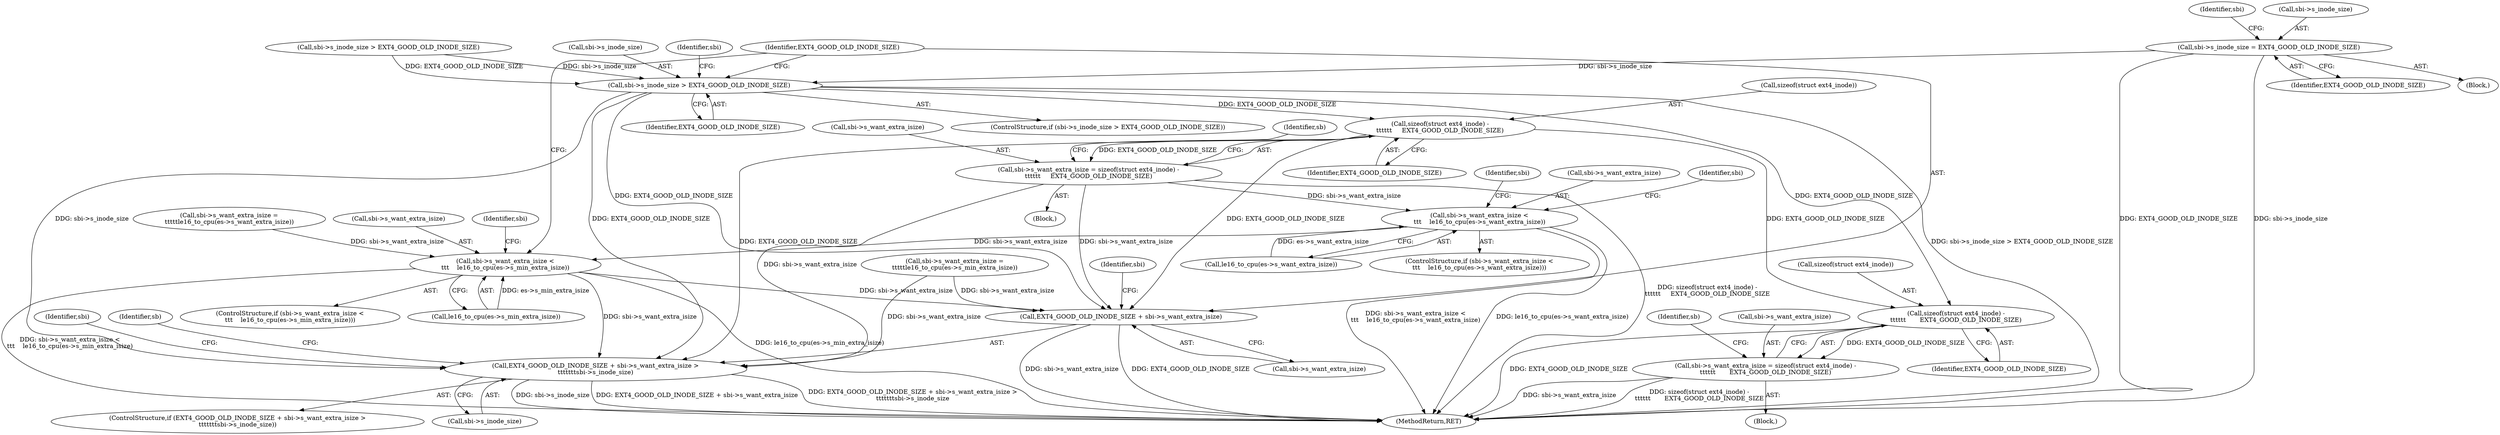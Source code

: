 digraph "0_linux_0449641130f5652b344ef6fa39fa019d7e94660a@pointer" {
"1000747" [label="(Call,sbi->s_inode_size = EXT4_GOOD_OLD_INODE_SIZE)"];
"1001757" [label="(Call,sbi->s_inode_size > EXT4_GOOD_OLD_INODE_SIZE)"];
"1001767" [label="(Call,sizeof(struct ext4_inode) -\n\t\t\t\t\t\t     EXT4_GOOD_OLD_INODE_SIZE)"];
"1001763" [label="(Call,sbi->s_want_extra_isize = sizeof(struct ext4_inode) -\n\t\t\t\t\t\t     EXT4_GOOD_OLD_INODE_SIZE)"];
"1001777" [label="(Call,sbi->s_want_extra_isize <\n\t\t\t    le16_to_cpu(es->s_want_extra_isize))"];
"1001794" [label="(Call,sbi->s_want_extra_isize <\n\t\t\t    le16_to_cpu(es->s_min_extra_isize))"];
"1001811" [label="(Call,EXT4_GOOD_OLD_INODE_SIZE + sbi->s_want_extra_isize >\n\t\t\t\t\t\t\tsbi->s_inode_size)"];
"1001812" [label="(Call,EXT4_GOOD_OLD_INODE_SIZE + sbi->s_want_extra_isize)"];
"1001825" [label="(Call,sizeof(struct ext4_inode) -\n\t\t\t\t\t\t       EXT4_GOOD_OLD_INODE_SIZE)"];
"1001821" [label="(Call,sbi->s_want_extra_isize = sizeof(struct ext4_inode) -\n\t\t\t\t\t\t       EXT4_GOOD_OLD_INODE_SIZE)"];
"1001802" [label="(Call,sbi->s_want_extra_isize =\n\t\t\t\t\tle16_to_cpu(es->s_min_extra_isize))"];
"1001763" [label="(Call,sbi->s_want_extra_isize = sizeof(struct ext4_inode) -\n\t\t\t\t\t\t     EXT4_GOOD_OLD_INODE_SIZE)"];
"1001757" [label="(Call,sbi->s_inode_size > EXT4_GOOD_OLD_INODE_SIZE)"];
"1001770" [label="(Identifier,EXT4_GOOD_OLD_INODE_SIZE)"];
"1001793" [label="(ControlStructure,if (sbi->s_want_extra_isize <\n\t\t\t    le16_to_cpu(es->s_min_extra_isize)))"];
"1001787" [label="(Identifier,sbi)"];
"1001830" [label="(Identifier,sb)"];
"1001777" [label="(Call,sbi->s_want_extra_isize <\n\t\t\t    le16_to_cpu(es->s_want_extra_isize))"];
"1001804" [label="(Identifier,sbi)"];
"1001821" [label="(Call,sbi->s_want_extra_isize = sizeof(struct ext4_inode) -\n\t\t\t\t\t\t       EXT4_GOOD_OLD_INODE_SIZE)"];
"1001765" [label="(Identifier,sbi)"];
"1000803" [label="(Call,sbi->s_inode_size > EXT4_GOOD_OLD_INODE_SIZE)"];
"1001764" [label="(Call,sbi->s_want_extra_isize)"];
"1001794" [label="(Call,sbi->s_want_extra_isize <\n\t\t\t    le16_to_cpu(es->s_min_extra_isize))"];
"1000754" [label="(Identifier,sbi)"];
"1000751" [label="(Identifier,EXT4_GOOD_OLD_INODE_SIZE)"];
"1000747" [label="(Call,sbi->s_inode_size = EXT4_GOOD_OLD_INODE_SIZE)"];
"1001761" [label="(Identifier,EXT4_GOOD_OLD_INODE_SIZE)"];
"1001828" [label="(Identifier,EXT4_GOOD_OLD_INODE_SIZE)"];
"1001773" [label="(Identifier,sb)"];
"1001781" [label="(Call,le16_to_cpu(es->s_want_extra_isize))"];
"1001823" [label="(Identifier,sbi)"];
"1001785" [label="(Call,sbi->s_want_extra_isize =\n\t\t\t\t\tle16_to_cpu(es->s_want_extra_isize))"];
"1001811" [label="(Call,EXT4_GOOD_OLD_INODE_SIZE + sbi->s_want_extra_isize >\n\t\t\t\t\t\t\tsbi->s_inode_size)"];
"1001756" [label="(ControlStructure,if (sbi->s_inode_size > EXT4_GOOD_OLD_INODE_SIZE))"];
"1001758" [label="(Call,sbi->s_inode_size)"];
"1001820" [label="(Block,)"];
"1001817" [label="(Call,sbi->s_inode_size)"];
"1001826" [label="(Call,sizeof(struct ext4_inode))"];
"1000748" [label="(Call,sbi->s_inode_size)"];
"1001810" [label="(ControlStructure,if (EXT4_GOOD_OLD_INODE_SIZE + sbi->s_want_extra_isize >\n\t\t\t\t\t\t\tsbi->s_inode_size))"];
"1001825" [label="(Call,sizeof(struct ext4_inode) -\n\t\t\t\t\t\t       EXT4_GOOD_OLD_INODE_SIZE)"];
"1001798" [label="(Call,le16_to_cpu(es->s_min_extra_isize))"];
"1001767" [label="(Call,sizeof(struct ext4_inode) -\n\t\t\t\t\t\t     EXT4_GOOD_OLD_INODE_SIZE)"];
"1001776" [label="(ControlStructure,if (sbi->s_want_extra_isize <\n\t\t\t    le16_to_cpu(es->s_want_extra_isize)))"];
"1001762" [label="(Block,)"];
"1000746" [label="(Block,)"];
"1001795" [label="(Call,sbi->s_want_extra_isize)"];
"1001836" [label="(Identifier,sb)"];
"1001813" [label="(Identifier,EXT4_GOOD_OLD_INODE_SIZE)"];
"1001768" [label="(Call,sizeof(struct ext4_inode))"];
"1001822" [label="(Call,sbi->s_want_extra_isize)"];
"1001818" [label="(Identifier,sbi)"];
"1001812" [label="(Call,EXT4_GOOD_OLD_INODE_SIZE + sbi->s_want_extra_isize)"];
"1001796" [label="(Identifier,sbi)"];
"1001814" [label="(Call,sbi->s_want_extra_isize)"];
"1001778" [label="(Call,sbi->s_want_extra_isize)"];
"1002222" [label="(MethodReturn,RET)"];
"1000747" -> "1000746"  [label="AST: "];
"1000747" -> "1000751"  [label="CFG: "];
"1000748" -> "1000747"  [label="AST: "];
"1000751" -> "1000747"  [label="AST: "];
"1000754" -> "1000747"  [label="CFG: "];
"1000747" -> "1002222"  [label="DDG: EXT4_GOOD_OLD_INODE_SIZE"];
"1000747" -> "1002222"  [label="DDG: sbi->s_inode_size"];
"1000747" -> "1001757"  [label="DDG: sbi->s_inode_size"];
"1001757" -> "1001756"  [label="AST: "];
"1001757" -> "1001761"  [label="CFG: "];
"1001758" -> "1001757"  [label="AST: "];
"1001761" -> "1001757"  [label="AST: "];
"1001765" -> "1001757"  [label="CFG: "];
"1001813" -> "1001757"  [label="CFG: "];
"1001757" -> "1002222"  [label="DDG: sbi->s_inode_size > EXT4_GOOD_OLD_INODE_SIZE"];
"1000803" -> "1001757"  [label="DDG: sbi->s_inode_size"];
"1000803" -> "1001757"  [label="DDG: EXT4_GOOD_OLD_INODE_SIZE"];
"1001757" -> "1001767"  [label="DDG: EXT4_GOOD_OLD_INODE_SIZE"];
"1001757" -> "1001811"  [label="DDG: EXT4_GOOD_OLD_INODE_SIZE"];
"1001757" -> "1001811"  [label="DDG: sbi->s_inode_size"];
"1001757" -> "1001812"  [label="DDG: EXT4_GOOD_OLD_INODE_SIZE"];
"1001757" -> "1001825"  [label="DDG: EXT4_GOOD_OLD_INODE_SIZE"];
"1001767" -> "1001763"  [label="AST: "];
"1001767" -> "1001770"  [label="CFG: "];
"1001768" -> "1001767"  [label="AST: "];
"1001770" -> "1001767"  [label="AST: "];
"1001763" -> "1001767"  [label="CFG: "];
"1001767" -> "1001763"  [label="DDG: EXT4_GOOD_OLD_INODE_SIZE"];
"1001767" -> "1001811"  [label="DDG: EXT4_GOOD_OLD_INODE_SIZE"];
"1001767" -> "1001812"  [label="DDG: EXT4_GOOD_OLD_INODE_SIZE"];
"1001767" -> "1001825"  [label="DDG: EXT4_GOOD_OLD_INODE_SIZE"];
"1001763" -> "1001762"  [label="AST: "];
"1001764" -> "1001763"  [label="AST: "];
"1001773" -> "1001763"  [label="CFG: "];
"1001763" -> "1002222"  [label="DDG: sizeof(struct ext4_inode) -\n\t\t\t\t\t\t     EXT4_GOOD_OLD_INODE_SIZE"];
"1001763" -> "1001777"  [label="DDG: sbi->s_want_extra_isize"];
"1001763" -> "1001811"  [label="DDG: sbi->s_want_extra_isize"];
"1001763" -> "1001812"  [label="DDG: sbi->s_want_extra_isize"];
"1001777" -> "1001776"  [label="AST: "];
"1001777" -> "1001781"  [label="CFG: "];
"1001778" -> "1001777"  [label="AST: "];
"1001781" -> "1001777"  [label="AST: "];
"1001787" -> "1001777"  [label="CFG: "];
"1001796" -> "1001777"  [label="CFG: "];
"1001777" -> "1002222"  [label="DDG: sbi->s_want_extra_isize <\n\t\t\t    le16_to_cpu(es->s_want_extra_isize)"];
"1001777" -> "1002222"  [label="DDG: le16_to_cpu(es->s_want_extra_isize)"];
"1001781" -> "1001777"  [label="DDG: es->s_want_extra_isize"];
"1001777" -> "1001794"  [label="DDG: sbi->s_want_extra_isize"];
"1001794" -> "1001793"  [label="AST: "];
"1001794" -> "1001798"  [label="CFG: "];
"1001795" -> "1001794"  [label="AST: "];
"1001798" -> "1001794"  [label="AST: "];
"1001804" -> "1001794"  [label="CFG: "];
"1001813" -> "1001794"  [label="CFG: "];
"1001794" -> "1002222"  [label="DDG: sbi->s_want_extra_isize <\n\t\t\t    le16_to_cpu(es->s_min_extra_isize)"];
"1001794" -> "1002222"  [label="DDG: le16_to_cpu(es->s_min_extra_isize)"];
"1001785" -> "1001794"  [label="DDG: sbi->s_want_extra_isize"];
"1001798" -> "1001794"  [label="DDG: es->s_min_extra_isize"];
"1001794" -> "1001811"  [label="DDG: sbi->s_want_extra_isize"];
"1001794" -> "1001812"  [label="DDG: sbi->s_want_extra_isize"];
"1001811" -> "1001810"  [label="AST: "];
"1001811" -> "1001817"  [label="CFG: "];
"1001812" -> "1001811"  [label="AST: "];
"1001817" -> "1001811"  [label="AST: "];
"1001823" -> "1001811"  [label="CFG: "];
"1001836" -> "1001811"  [label="CFG: "];
"1001811" -> "1002222"  [label="DDG: EXT4_GOOD_OLD_INODE_SIZE + sbi->s_want_extra_isize"];
"1001811" -> "1002222"  [label="DDG: EXT4_GOOD_OLD_INODE_SIZE + sbi->s_want_extra_isize >\n\t\t\t\t\t\t\tsbi->s_inode_size"];
"1001811" -> "1002222"  [label="DDG: sbi->s_inode_size"];
"1001802" -> "1001811"  [label="DDG: sbi->s_want_extra_isize"];
"1001812" -> "1001814"  [label="CFG: "];
"1001813" -> "1001812"  [label="AST: "];
"1001814" -> "1001812"  [label="AST: "];
"1001818" -> "1001812"  [label="CFG: "];
"1001812" -> "1002222"  [label="DDG: EXT4_GOOD_OLD_INODE_SIZE"];
"1001812" -> "1002222"  [label="DDG: sbi->s_want_extra_isize"];
"1001802" -> "1001812"  [label="DDG: sbi->s_want_extra_isize"];
"1001825" -> "1001821"  [label="AST: "];
"1001825" -> "1001828"  [label="CFG: "];
"1001826" -> "1001825"  [label="AST: "];
"1001828" -> "1001825"  [label="AST: "];
"1001821" -> "1001825"  [label="CFG: "];
"1001825" -> "1002222"  [label="DDG: EXT4_GOOD_OLD_INODE_SIZE"];
"1001825" -> "1001821"  [label="DDG: EXT4_GOOD_OLD_INODE_SIZE"];
"1001821" -> "1001820"  [label="AST: "];
"1001822" -> "1001821"  [label="AST: "];
"1001830" -> "1001821"  [label="CFG: "];
"1001821" -> "1002222"  [label="DDG: sbi->s_want_extra_isize"];
"1001821" -> "1002222"  [label="DDG: sizeof(struct ext4_inode) -\n\t\t\t\t\t\t       EXT4_GOOD_OLD_INODE_SIZE"];
}
